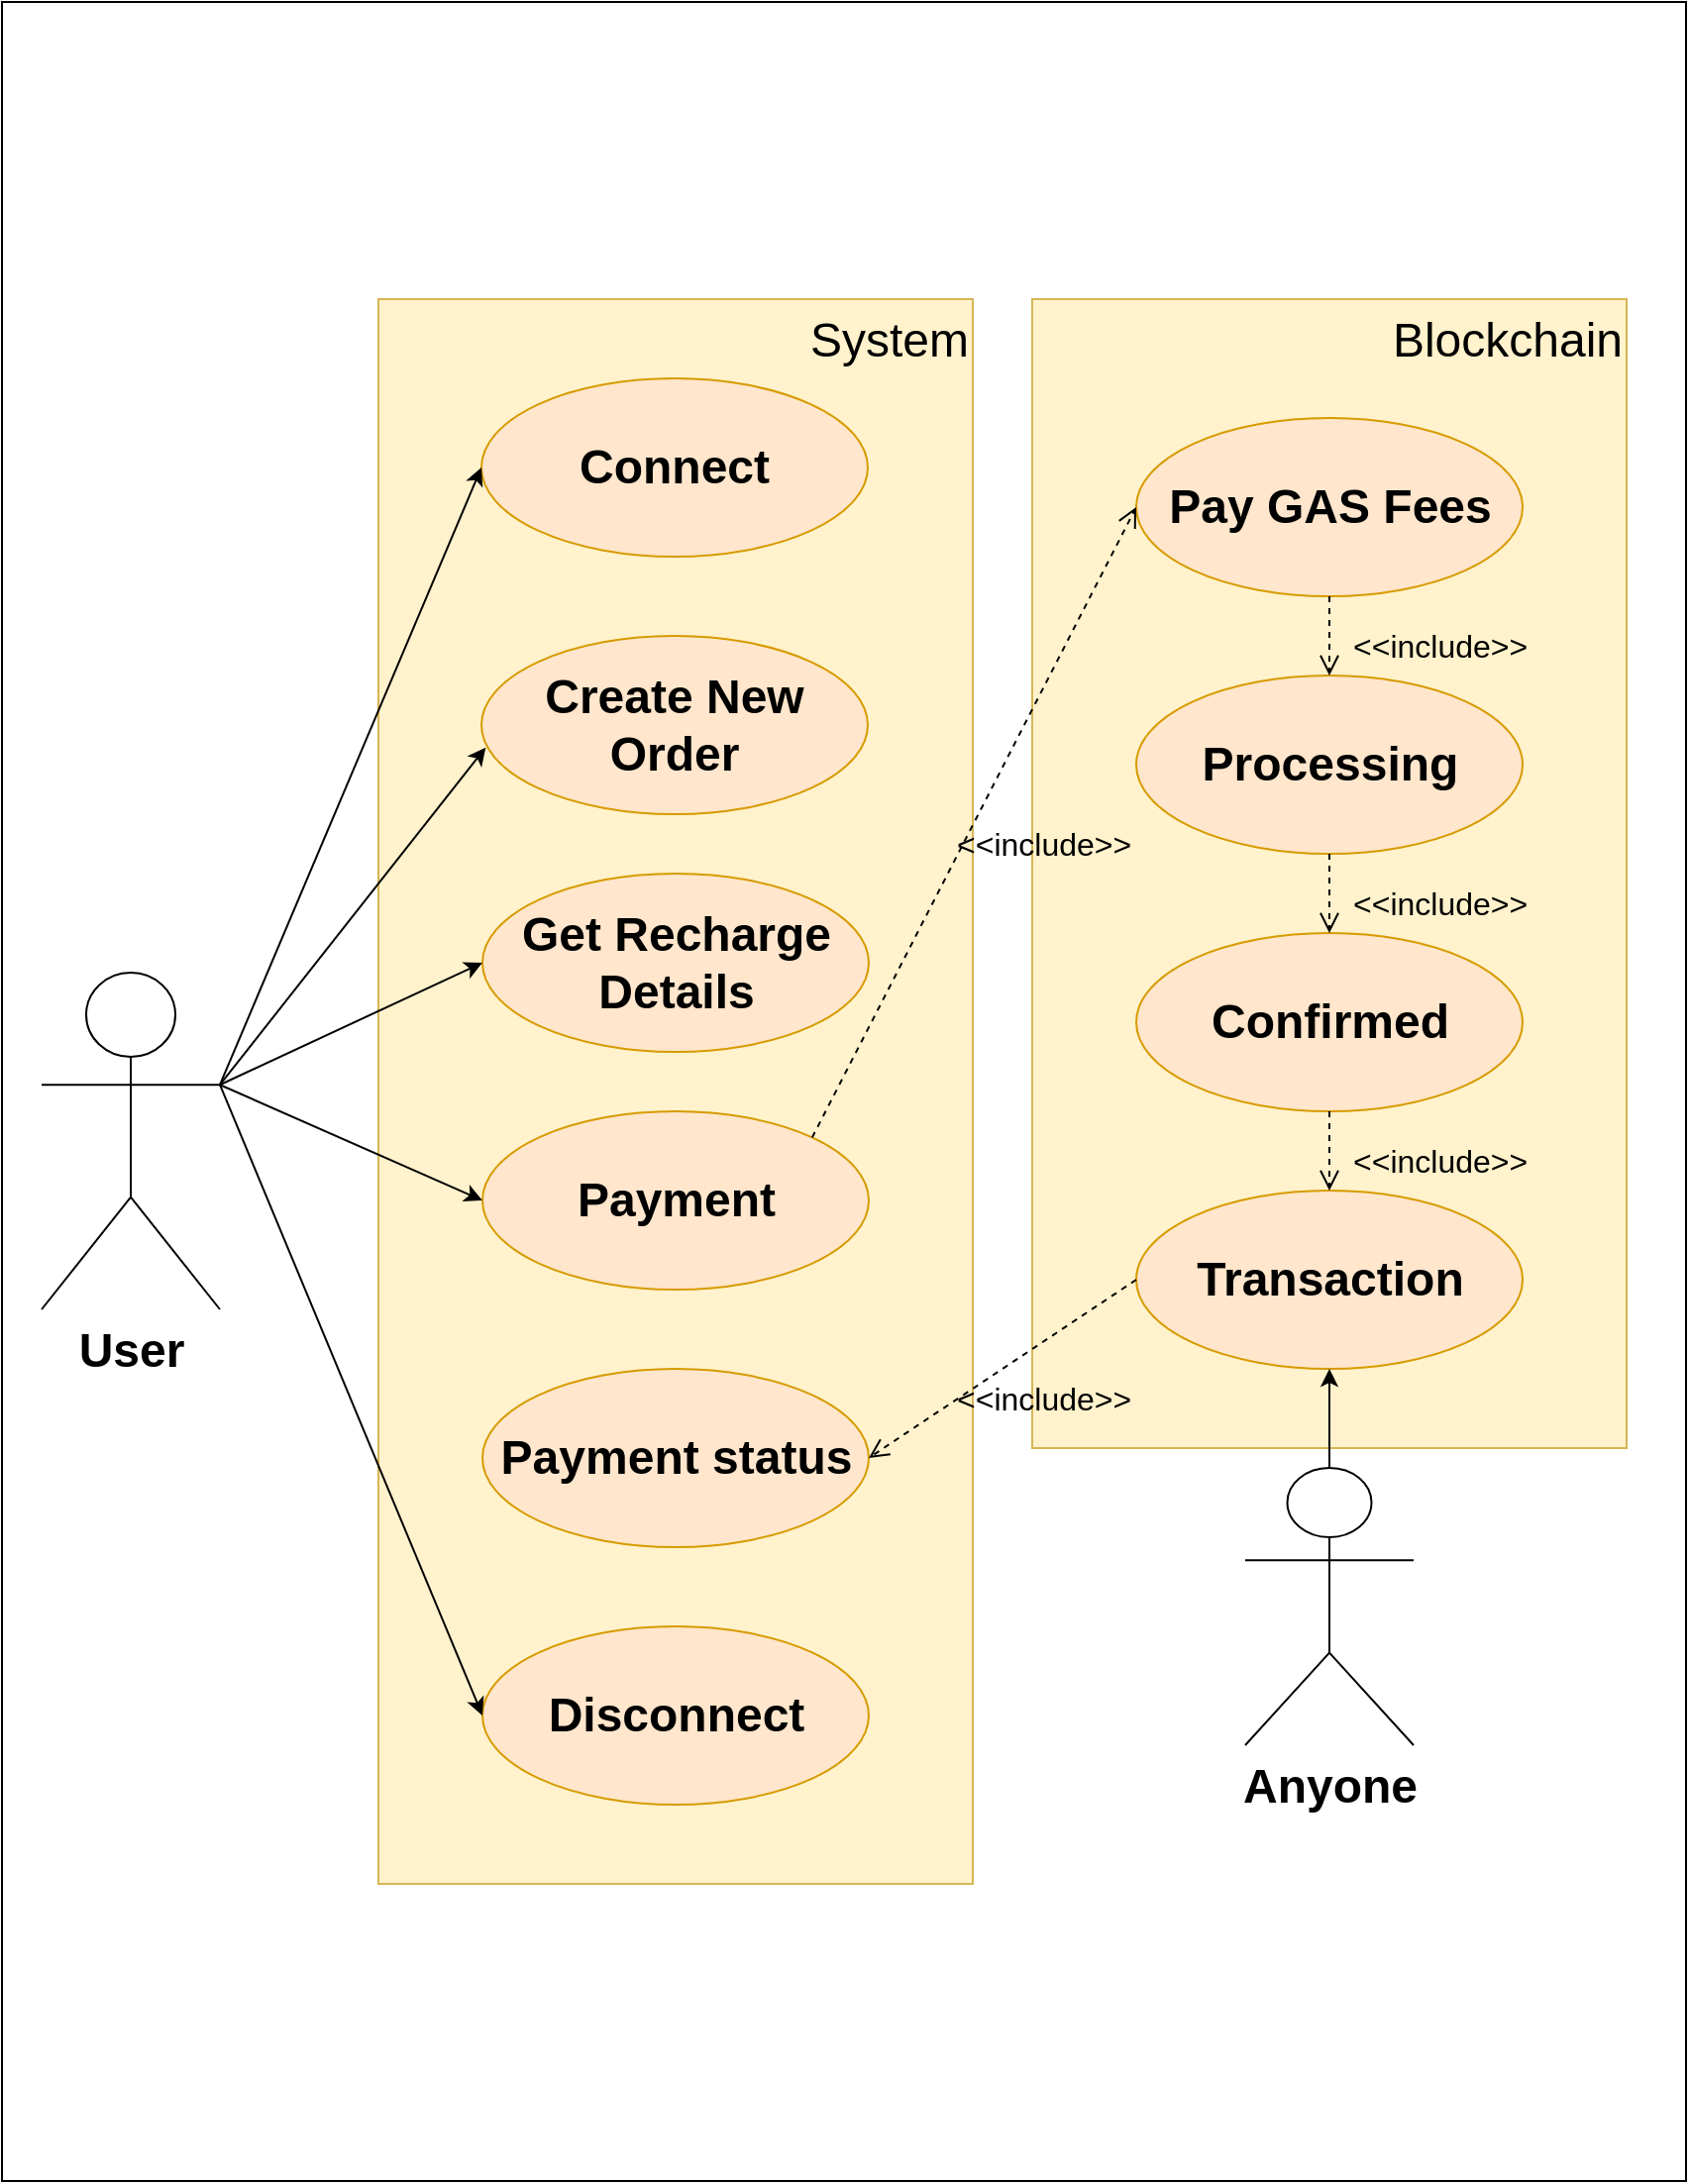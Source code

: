 <mxfile version="16.2.7" type="github">
  <diagram id="OMbUdAz9irHpYTL_801J" name="Page-1">
    <mxGraphModel dx="1261" dy="785" grid="1" gridSize="10" guides="1" tooltips="1" connect="1" arrows="1" fold="1" page="1" pageScale="1" pageWidth="850" pageHeight="1100" math="0" shadow="0">
      <root>
        <mxCell id="0" />
        <mxCell id="1" parent="0" />
        <mxCell id="-gZxKVkSei5OvGP2EspD-1" value="" style="rounded=0;whiteSpace=wrap;html=1;labelBackgroundColor=#F8F9FA;fontSize=24;" vertex="1" parent="1">
          <mxGeometry width="850" height="1100" as="geometry" />
        </mxCell>
        <mxCell id="-gZxKVkSei5OvGP2EspD-2" value="&lt;span style=&quot;text-align: center&quot;&gt;System&lt;/span&gt;" style="rounded=0;whiteSpace=wrap;html=1;fontSize=24;fillColor=#fff2cc;strokeColor=#d6b656;align=right;verticalAlign=top;" vertex="1" parent="1">
          <mxGeometry x="190" y="150" width="300" height="800" as="geometry" />
        </mxCell>
        <mxCell id="-gZxKVkSei5OvGP2EspD-3" value="&lt;b&gt;Connect&lt;/b&gt;" style="ellipse;whiteSpace=wrap;html=1;fontSize=24;fillColor=#ffe6cc;strokeColor=#d79b00;" vertex="1" parent="1">
          <mxGeometry x="242" y="190" width="195" height="90" as="geometry" />
        </mxCell>
        <mxCell id="-gZxKVkSei5OvGP2EspD-4" value="&lt;b&gt;Disconnect&lt;/b&gt;" style="ellipse;whiteSpace=wrap;html=1;fontSize=24;fillColor=#ffe6cc;strokeColor=#d79b00;" vertex="1" parent="1">
          <mxGeometry x="242.5" y="820" width="195" height="90" as="geometry" />
        </mxCell>
        <mxCell id="-gZxKVkSei5OvGP2EspD-5" value="&lt;b&gt;Create New Order&lt;/b&gt;" style="ellipse;whiteSpace=wrap;html=1;fontSize=24;fillColor=#ffe6cc;strokeColor=#d79b00;" vertex="1" parent="1">
          <mxGeometry x="242" y="320" width="195" height="90" as="geometry" />
        </mxCell>
        <mxCell id="-gZxKVkSei5OvGP2EspD-6" value="&lt;b&gt;&lt;font style=&quot;font-size: 24px&quot;&gt;User&lt;/font&gt;&lt;/b&gt;" style="shape=umlActor;verticalLabelPosition=bottom;verticalAlign=top;html=1;outlineConnect=0;" vertex="1" parent="1">
          <mxGeometry x="20" y="490" width="90" height="170" as="geometry" />
        </mxCell>
        <mxCell id="-gZxKVkSei5OvGP2EspD-7" value="&lt;b&gt;Get Recharge Details&lt;/b&gt;" style="ellipse;whiteSpace=wrap;html=1;fontSize=24;fillColor=#ffe6cc;strokeColor=#d79b00;" vertex="1" parent="1">
          <mxGeometry x="242.5" y="440" width="195" height="90" as="geometry" />
        </mxCell>
        <mxCell id="-gZxKVkSei5OvGP2EspD-8" value="" style="endArrow=classic;html=1;rounded=0;fontSize=24;entryX=0;entryY=0.5;entryDx=0;entryDy=0;exitX=1;exitY=0.333;exitDx=0;exitDy=0;exitPerimeter=0;" edge="1" parent="1" source="-gZxKVkSei5OvGP2EspD-6" target="-gZxKVkSei5OvGP2EspD-3">
          <mxGeometry width="50" height="50" relative="1" as="geometry">
            <mxPoint x="190" y="390" as="sourcePoint" />
            <mxPoint x="440" y="430" as="targetPoint" />
          </mxGeometry>
        </mxCell>
        <mxCell id="-gZxKVkSei5OvGP2EspD-9" value="" style="endArrow=classic;html=1;rounded=0;fontSize=24;entryX=0.011;entryY=0.626;entryDx=0;entryDy=0;entryPerimeter=0;exitX=1;exitY=0.333;exitDx=0;exitDy=0;exitPerimeter=0;" edge="1" parent="1" source="-gZxKVkSei5OvGP2EspD-6" target="-gZxKVkSei5OvGP2EspD-5">
          <mxGeometry width="50" height="50" relative="1" as="geometry">
            <mxPoint x="200" y="490" as="sourcePoint" />
            <mxPoint x="440" y="430" as="targetPoint" />
          </mxGeometry>
        </mxCell>
        <mxCell id="-gZxKVkSei5OvGP2EspD-10" value="" style="endArrow=classic;html=1;rounded=0;fontSize=24;exitX=1;exitY=0.333;exitDx=0;exitDy=0;exitPerimeter=0;entryX=0;entryY=0.5;entryDx=0;entryDy=0;" edge="1" parent="1" source="-gZxKVkSei5OvGP2EspD-6" target="-gZxKVkSei5OvGP2EspD-7">
          <mxGeometry width="50" height="50" relative="1" as="geometry">
            <mxPoint x="390" y="480" as="sourcePoint" />
            <mxPoint x="440" y="430" as="targetPoint" />
          </mxGeometry>
        </mxCell>
        <mxCell id="-gZxKVkSei5OvGP2EspD-11" value="" style="endArrow=classic;html=1;rounded=0;fontSize=24;exitX=1;exitY=0.333;exitDx=0;exitDy=0;exitPerimeter=0;entryX=0;entryY=0.5;entryDx=0;entryDy=0;" edge="1" parent="1" source="-gZxKVkSei5OvGP2EspD-6" target="-gZxKVkSei5OvGP2EspD-4">
          <mxGeometry width="50" height="50" relative="1" as="geometry">
            <mxPoint x="170" y="540" as="sourcePoint" />
            <mxPoint x="440" y="430" as="targetPoint" />
          </mxGeometry>
        </mxCell>
        <mxCell id="-gZxKVkSei5OvGP2EspD-12" value="&lt;b&gt;Payment&lt;/b&gt;" style="ellipse;whiteSpace=wrap;html=1;fontSize=24;fillColor=#ffe6cc;strokeColor=#d79b00;" vertex="1" parent="1">
          <mxGeometry x="242.5" y="560" width="195" height="90" as="geometry" />
        </mxCell>
        <mxCell id="-gZxKVkSei5OvGP2EspD-13" value="" style="endArrow=classic;html=1;rounded=0;fontSize=24;exitX=1;exitY=0.333;exitDx=0;exitDy=0;exitPerimeter=0;entryX=0;entryY=0.5;entryDx=0;entryDy=0;" edge="1" parent="1" source="-gZxKVkSei5OvGP2EspD-6" target="-gZxKVkSei5OvGP2EspD-12">
          <mxGeometry width="50" height="50" relative="1" as="geometry">
            <mxPoint x="390" y="560" as="sourcePoint" />
            <mxPoint x="440" y="510" as="targetPoint" />
          </mxGeometry>
        </mxCell>
        <mxCell id="-gZxKVkSei5OvGP2EspD-14" value="Blockchain" style="rounded=0;whiteSpace=wrap;html=1;fontSize=24;fillColor=#fff2cc;strokeColor=#d6b656;align=right;verticalAlign=top;" vertex="1" parent="1">
          <mxGeometry x="520" y="150" width="300" height="580" as="geometry" />
        </mxCell>
        <mxCell id="-gZxKVkSei5OvGP2EspD-16" value="&lt;b&gt;Pay GAS&amp;nbsp;Fees&lt;/b&gt;" style="ellipse;whiteSpace=wrap;html=1;fontSize=24;fillColor=#ffe6cc;strokeColor=#d79b00;" vertex="1" parent="1">
          <mxGeometry x="572.5" y="210" width="195" height="90" as="geometry" />
        </mxCell>
        <mxCell id="-gZxKVkSei5OvGP2EspD-19" value="&lt;b&gt;Processing&lt;/b&gt;" style="ellipse;whiteSpace=wrap;html=1;fontSize=24;fillColor=#ffe6cc;strokeColor=#d79b00;" vertex="1" parent="1">
          <mxGeometry x="572.5" y="340" width="195" height="90" as="geometry" />
        </mxCell>
        <mxCell id="-gZxKVkSei5OvGP2EspD-20" value="&lt;b&gt;Transaction&lt;/b&gt;" style="ellipse;whiteSpace=wrap;html=1;fontSize=24;fillColor=#ffe6cc;strokeColor=#d79b00;" vertex="1" parent="1">
          <mxGeometry x="572.5" y="600" width="195" height="90" as="geometry" />
        </mxCell>
        <mxCell id="-gZxKVkSei5OvGP2EspD-21" value="&lt;b&gt;Payment status&lt;/b&gt;" style="ellipse;whiteSpace=wrap;html=1;fontSize=24;fillColor=#ffe6cc;strokeColor=#d79b00;" vertex="1" parent="1">
          <mxGeometry x="242.5" y="690" width="195" height="90" as="geometry" />
        </mxCell>
        <mxCell id="-gZxKVkSei5OvGP2EspD-24" value="&lt;b&gt;Confirmed&lt;/b&gt;" style="ellipse;whiteSpace=wrap;html=1;fontSize=24;fillColor=#ffe6cc;strokeColor=#d79b00;" vertex="1" parent="1">
          <mxGeometry x="572.5" y="470" width="195" height="90" as="geometry" />
        </mxCell>
        <mxCell id="-gZxKVkSei5OvGP2EspD-25" value="&lt;span style=&quot;font-size: 24px&quot;&gt;&lt;b&gt;Anyone&lt;/b&gt;&lt;/span&gt;" style="shape=umlActor;verticalLabelPosition=bottom;verticalAlign=top;html=1;outlineConnect=0;" vertex="1" parent="1">
          <mxGeometry x="627.5" y="740" width="85" height="140" as="geometry" />
        </mxCell>
        <mxCell id="-gZxKVkSei5OvGP2EspD-29" value="&lt;font style=&quot;font-size: 16px&quot;&gt;&amp;lt;&amp;lt;include&amp;gt;&amp;gt;&lt;/font&gt;" style="html=1;verticalAlign=bottom;endArrow=open;dashed=1;endSize=8;rounded=0;fontSize=24;exitX=0.5;exitY=1;exitDx=0;exitDy=0;entryX=0.5;entryY=0;entryDx=0;entryDy=0;align=left;labelBackgroundColor=none;" edge="1" parent="1" source="-gZxKVkSei5OvGP2EspD-16" target="-gZxKVkSei5OvGP2EspD-19">
          <mxGeometry x="1" y="10" relative="1" as="geometry">
            <mxPoint x="620" y="450" as="sourcePoint" />
            <mxPoint x="540" y="450" as="targetPoint" />
            <mxPoint as="offset" />
          </mxGeometry>
        </mxCell>
        <mxCell id="-gZxKVkSei5OvGP2EspD-30" value="&lt;font style=&quot;font-size: 16px&quot;&gt;&amp;lt;&amp;lt;include&amp;gt;&amp;gt;&lt;/font&gt;" style="html=1;verticalAlign=bottom;endArrow=open;dashed=1;endSize=8;rounded=0;fontSize=24;entryX=0.5;entryY=0;entryDx=0;entryDy=0;align=left;labelBackgroundColor=none;exitX=0.5;exitY=1;exitDx=0;exitDy=0;" edge="1" parent="1" source="-gZxKVkSei5OvGP2EspD-19" target="-gZxKVkSei5OvGP2EspD-24">
          <mxGeometry x="1" y="10" relative="1" as="geometry">
            <mxPoint x="669.71" y="430" as="sourcePoint" />
            <mxPoint x="669.71" y="470" as="targetPoint" />
            <mxPoint as="offset" />
          </mxGeometry>
        </mxCell>
        <mxCell id="-gZxKVkSei5OvGP2EspD-32" value="&lt;font style=&quot;font-size: 16px&quot;&gt;&amp;lt;&amp;lt;include&amp;gt;&amp;gt;&lt;/font&gt;" style="html=1;verticalAlign=bottom;endArrow=open;dashed=1;endSize=8;rounded=0;fontSize=24;entryX=0.5;entryY=0;entryDx=0;entryDy=0;align=left;labelBackgroundColor=none;exitX=0.5;exitY=1;exitDx=0;exitDy=0;" edge="1" parent="1" source="-gZxKVkSei5OvGP2EspD-24" target="-gZxKVkSei5OvGP2EspD-20">
          <mxGeometry x="1" y="10" relative="1" as="geometry">
            <mxPoint x="590" y="570" as="sourcePoint" />
            <mxPoint x="590" y="610" as="targetPoint" />
            <mxPoint as="offset" />
          </mxGeometry>
        </mxCell>
        <mxCell id="-gZxKVkSei5OvGP2EspD-33" value="&lt;font style=&quot;font-size: 16px&quot;&gt;&amp;lt;&amp;lt;include&amp;gt;&amp;gt;&lt;/font&gt;" style="html=1;verticalAlign=bottom;endArrow=open;dashed=1;endSize=8;rounded=0;fontSize=24;exitX=1;exitY=0;exitDx=0;exitDy=0;entryX=0;entryY=0.5;entryDx=0;entryDy=0;align=left;labelBackgroundColor=none;" edge="1" parent="1" source="-gZxKVkSei5OvGP2EspD-12" target="-gZxKVkSei5OvGP2EspD-16">
          <mxGeometry x="-0.156" y="-2" relative="1" as="geometry">
            <mxPoint x="680" y="310" as="sourcePoint" />
            <mxPoint x="680" y="350" as="targetPoint" />
            <mxPoint as="offset" />
          </mxGeometry>
        </mxCell>
        <mxCell id="-gZxKVkSei5OvGP2EspD-34" value="&lt;font style=&quot;font-size: 16px&quot;&gt;&amp;lt;&amp;lt;include&amp;gt;&amp;gt;&lt;/font&gt;" style="html=1;verticalAlign=bottom;endArrow=open;dashed=1;endSize=8;rounded=0;fontSize=24;exitX=0;exitY=0.5;exitDx=0;exitDy=0;entryX=1;entryY=0.5;entryDx=0;entryDy=0;align=left;labelBackgroundColor=none;" edge="1" parent="1" source="-gZxKVkSei5OvGP2EspD-20" target="-gZxKVkSei5OvGP2EspD-21">
          <mxGeometry x="0.462" y="11" relative="1" as="geometry">
            <mxPoint x="418.943" y="583.18" as="sourcePoint" />
            <mxPoint x="582.5" y="265" as="targetPoint" />
            <mxPoint as="offset" />
          </mxGeometry>
        </mxCell>
        <mxCell id="-gZxKVkSei5OvGP2EspD-35" value="" style="endArrow=classic;html=1;rounded=0;labelBackgroundColor=none;fontSize=16;exitX=0.5;exitY=0;exitDx=0;exitDy=0;exitPerimeter=0;" edge="1" parent="1" source="-gZxKVkSei5OvGP2EspD-25" target="-gZxKVkSei5OvGP2EspD-20">
          <mxGeometry width="50" height="50" relative="1" as="geometry">
            <mxPoint x="470" y="570" as="sourcePoint" />
            <mxPoint x="520" y="520" as="targetPoint" />
          </mxGeometry>
        </mxCell>
      </root>
    </mxGraphModel>
  </diagram>
</mxfile>
